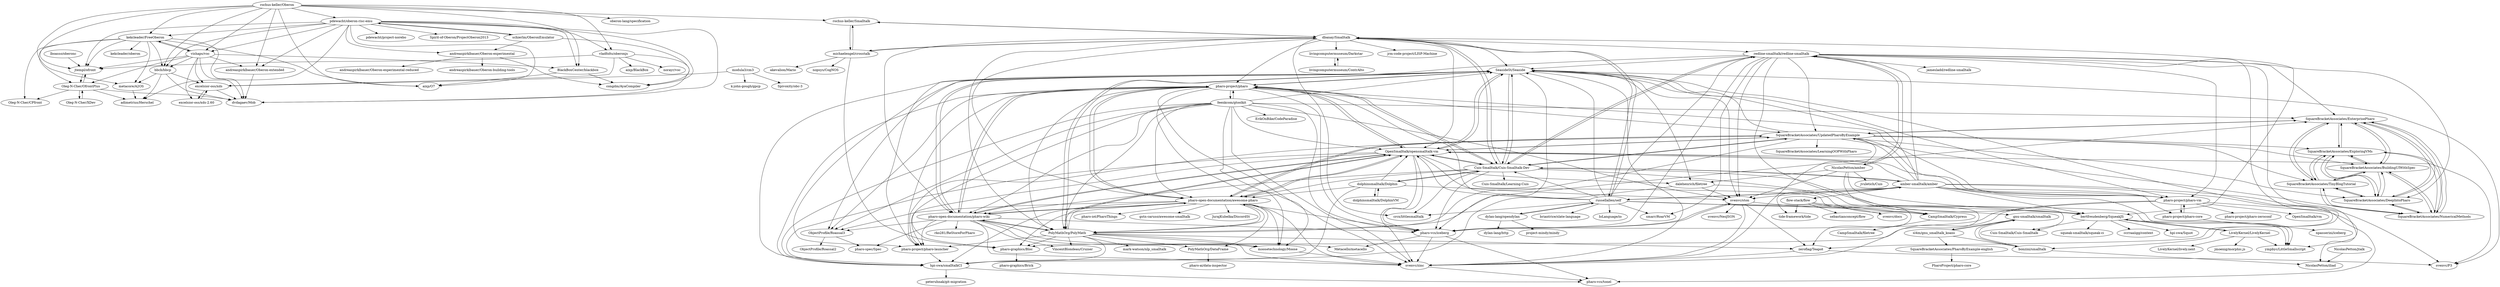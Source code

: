 digraph G {
"rochus-keller/Oberon" -> "andreaspirklbauer/Oberon-extended"
"rochus-keller/Oberon" -> "kekcleader/FreeOberon"
"rochus-keller/Oberon" -> "oberon-lang/specification"
"rochus-keller/Oberon" -> "pdewacht/oberon-risc-emu"
"rochus-keller/Oberon" -> "bbcb/bbcp"
"rochus-keller/Oberon" -> "aixp/O7"
"rochus-keller/Oberon" -> "vishaps/voc"
"rochus-keller/Oberon" -> "rochus-keller/Smalltalk"
"rochus-keller/Oberon" -> "vladfolts/oberonjs"
"rochus-keller/Oberon" -> "metacore/A2OS"
"rochus-keller/Oberon" -> "jtempl/ofront"
"rochus-keller/Oberon" -> "BlackBoxCenter/blackbox"
"NicolasPetton/amber" -> "redline-smalltalk/redline-smalltalk"
"NicolasPetton/amber" -> "dalehenrich/filetree"
"NicolasPetton/amber" -> "CampSmalltalk/Cypress"
"NicolasPetton/amber" -> "bertfreudenberg/SqueakJS"
"NicolasPetton/amber" -> "jvuletich/Cuis"
"NicolasPetton/amber" -> "svenvc/ston"
"feenkcom/gtoolkit" -> "pharo-project/pharo"
"feenkcom/gtoolkit" -> "OpenSmalltalk/opensmalltalk-vm"
"feenkcom/gtoolkit" -> "SeasideSt/Seaside"
"feenkcom/gtoolkit" -> "moosetechnology/Moose"
"feenkcom/gtoolkit" -> "pharo-open-documentation/awesome-pharo"
"feenkcom/gtoolkit" -> "ObjectProfile/Roassal3"
"feenkcom/gtoolkit" -> "pharo-open-documentation/pharo-wiki"
"feenkcom/gtoolkit" -> "hpi-swa/smalltalkCI"
"feenkcom/gtoolkit" -> "pharo-graphics/Bloc"
"feenkcom/gtoolkit" -> "ErikOnBike/CodeParadise"
"feenkcom/gtoolkit" -> "svenvc/ston"
"feenkcom/gtoolkit" -> "PolyMathOrg/PolyMath"
"feenkcom/gtoolkit" -> "svenvc/zinc"
"feenkcom/gtoolkit" -> "pharo-vcs/iceberg"
"feenkcom/gtoolkit" -> "SquareBracketAssociates/EnterprisePharo"
"lboasso/oberonc" -> "jtempl/ofront"
"pdewacht/oberon-risc-emu" -> "schierlm/OberonEmulator"
"pdewacht/oberon-risc-emu" -> "pdewacht/project-norebo"
"pdewacht/oberon-risc-emu" -> "andreaspirklbauer/Oberon-extended"
"pdewacht/oberon-risc-emu" -> "andreaspirklbauer/Oberon-experimental"
"pdewacht/oberon-risc-emu" -> "vladfolts/oberonjs"
"pdewacht/oberon-risc-emu" -> "vishaps/voc"
"pdewacht/oberon-risc-emu" -> "Spirit-of-Oberon/ProjectOberon2013"
"pdewacht/oberon-risc-emu" -> "bbcb/bbcp"
"pdewacht/oberon-risc-emu" -> "kekcleader/FreeOberon"
"pdewacht/oberon-risc-emu" -> "BlackBoxCenter/blackbox"
"pdewacht/oberon-risc-emu" -> "jtempl/ofront"
"pdewacht/oberon-risc-emu" -> "congdm/AyaCompiler"
"pdewacht/oberon-risc-emu" -> "dvdagaev/Mob"
"pdewacht/oberon-risc-emu" -> "aixp/O7"
"pdewacht/oberon-risc-emu" -> "adimetrius/Herschel"
"vladfolts/oberonjs" -> "norayr/voc"
"vladfolts/oberonjs" -> "dvdagaev/Mob"
"vladfolts/oberonjs" -> "excelsior-oss/xds"
"vladfolts/oberonjs" -> "jtempl/ofront"
"vladfolts/oberonjs" -> "aixp/BlackBox"
"Cuis-Smalltalk/Cuis-Smalltalk-Dev" -> "OpenSmalltalk/opensmalltalk-vm"
"Cuis-Smalltalk/Cuis-Smalltalk-Dev" -> "SeasideSt/Seaside"
"Cuis-Smalltalk/Cuis-Smalltalk-Dev" -> "pharo-project/pharo"
"Cuis-Smalltalk/Cuis-Smalltalk-Dev" -> "dolphinsmalltalk/Dolphin"
"Cuis-Smalltalk/Cuis-Smalltalk-Dev" -> "pharo-open-documentation/awesome-pharo"
"Cuis-Smalltalk/Cuis-Smalltalk-Dev" -> "Cuis-Smalltalk/Cuis-Smalltalk"
"Cuis-Smalltalk/Cuis-Smalltalk-Dev" -> "SquareBracketAssociates/UpdatedPharoByExample"
"Cuis-Smalltalk/Cuis-Smalltalk-Dev" -> "dbanay/Smalltalk"
"Cuis-Smalltalk/Cuis-Smalltalk-Dev" -> "redline-smalltalk/redline-smalltalk"
"Cuis-Smalltalk/Cuis-Smalltalk-Dev" -> "Cuis-Smalltalk/Learning-Cuis"
"Cuis-Smalltalk/Cuis-Smalltalk-Dev" -> "bertfreudenberg/SqueakJS"
"Cuis-Smalltalk/Cuis-Smalltalk-Dev" -> "pharo-open-documentation/pharo-wiki"
"Cuis-Smalltalk/Cuis-Smalltalk-Dev" -> "crcx/littlesmalltalk"
"Cuis-Smalltalk/Cuis-Smalltalk-Dev" -> "pharo-vcs/iceberg"
"Cuis-Smalltalk/Cuis-Smalltalk-Dev" -> "amber-smalltalk/amber"
"SeasideSt/Seaside" -> "pharo-project/pharo"
"SeasideSt/Seaside" -> "OpenSmalltalk/opensmalltalk-vm"
"SeasideSt/Seaside" -> "zeroflag/Teapot"
"SeasideSt/Seaside" -> "svenvc/zinc"
"SeasideSt/Seaside" -> "Cuis-Smalltalk/Cuis-Smalltalk-Dev"
"SeasideSt/Seaside" -> "pharo-vcs/iceberg"
"SeasideSt/Seaside" -> "ObjectProfile/Roassal3"
"SeasideSt/Seaside" -> "PolyMathOrg/PolyMath"
"SeasideSt/Seaside" -> "svenvc/ston"
"SeasideSt/Seaside" -> "hpi-swa/smalltalkCI"
"SeasideSt/Seaside" -> "pharo-open-documentation/pharo-wiki"
"SeasideSt/Seaside" -> "pharo-project/pharo-launcher"
"SeasideSt/Seaside" -> "dalehenrich/filetree"
"SeasideSt/Seaside" -> "svenvc/P3"
"SeasideSt/Seaside" -> "pharo-project/pharo-vm"
"SquareBracketAssociates/UpdatedPharoByExample" -> "SquareBracketAssociates/EnterprisePharo"
"SquareBracketAssociates/UpdatedPharoByExample" -> "SquareBracketAssociates/ExploringVMs"
"SquareBracketAssociates/UpdatedPharoByExample" -> "SquareBracketAssociates/NumericalMethods"
"SquareBracketAssociates/UpdatedPharoByExample" -> "SquareBracketAssociates/DeepIntoPharo"
"SquareBracketAssociates/UpdatedPharoByExample" -> "SquareBracketAssociates/TinyBlogTutorial"
"SquareBracketAssociates/UpdatedPharoByExample" -> "SquareBracketAssociates/BuildingUIWithSpec"
"SquareBracketAssociates/UpdatedPharoByExample" -> "pharo-project/pharo-launcher"
"SquareBracketAssociates/UpdatedPharoByExample" -> "pharo-open-documentation/awesome-pharo"
"SquareBracketAssociates/UpdatedPharoByExample" -> "pharo-project/pharo-vm"
"SquareBracketAssociates/UpdatedPharoByExample" -> "PolyMathOrg/PolyMath"
"SquareBracketAssociates/UpdatedPharoByExample" -> "OpenSmalltalk/opensmalltalk-vm"
"SquareBracketAssociates/UpdatedPharoByExample" -> "SquareBracketAssociates/LearningOOPWithPharo"
"SquareBracketAssociates/UpdatedPharoByExample" -> "SeasideSt/Seaside"
"SquareBracketAssociates/UpdatedPharoByExample" -> "Cuis-Smalltalk/Cuis-Smalltalk-Dev"
"SquareBracketAssociates/UpdatedPharoByExample" -> "svenvc/zinc"
"amber-smalltalk/amber" -> "SeasideSt/Seaside"
"amber-smalltalk/amber" -> "Cuis-Smalltalk/Cuis-Smalltalk-Dev"
"amber-smalltalk/amber" -> "flow-stack/flow"
"amber-smalltalk/amber" -> "bertfreudenberg/SqueakJS"
"amber-smalltalk/amber" -> "redline-smalltalk/redline-smalltalk"
"amber-smalltalk/amber" -> "svenvc/ston"
"amber-smalltalk/amber" -> "svenvc/P3"
"amber-smalltalk/amber" -> "pharo-project/pharo-vm"
"amber-smalltalk/amber" -> "russellallen/self"
"amber-smalltalk/amber" -> "SquareBracketAssociates/UpdatedPharoByExample"
"amber-smalltalk/amber" -> "pharo-project/pharo-core"
"amber-smalltalk/amber" -> "tide-framework/tide"
"amber-smalltalk/amber" -> "NicolasPetton/iliad"
"amber-smalltalk/amber" -> "ympbyc/LittleSmallscript"
"amber-smalltalk/amber" -> "OpenSmalltalk/opensmalltalk-vm"
"bertfreudenberg/SqueakJS" -> "LivelyKernel/LivelyKernel"
"bertfreudenberg/SqueakJS" -> "Cuis-Smalltalk/Cuis-Smalltalk"
"bertfreudenberg/SqueakJS" -> "hpi-swa/Squot"
"bertfreudenberg/SqueakJS" -> "squeak-smalltalk/squeak-ci"
"bertfreudenberg/SqueakJS" -> "ympbyc/LittleSmallscript"
"bertfreudenberg/SqueakJS" -> "ccrraaiigg/context"
"gnu-smalltalk/smalltalk" -> "bonzini/smalltalk"
"gnu-smalltalk/smalltalk" -> "sl4m/gnu_smalltalk_koans"
"pharo-project/pharo" -> "SeasideSt/Seaside"
"pharo-project/pharo" -> "OpenSmalltalk/opensmalltalk-vm"
"pharo-project/pharo" -> "pharo-open-documentation/pharo-wiki"
"pharo-project/pharo" -> "feenkcom/gtoolkit"
"pharo-project/pharo" -> "pharo-open-documentation/awesome-pharo"
"pharo-project/pharo" -> "pharo-vcs/iceberg"
"pharo-project/pharo" -> "pharo-project/pharo-launcher"
"pharo-project/pharo" -> "Cuis-Smalltalk/Cuis-Smalltalk-Dev"
"pharo-project/pharo" -> "pharo-project/pharo-vm"
"pharo-project/pharo" -> "ObjectProfile/Roassal3"
"pharo-project/pharo" -> "moosetechnology/Moose"
"pharo-project/pharo" -> "PolyMathOrg/PolyMath"
"pharo-project/pharo" -> "hpi-swa/smalltalkCI"
"pharo-project/pharo" -> "svenvc/zinc"
"pharo-project/pharo" -> "SquareBracketAssociates/UpdatedPharoByExample"
"redline-smalltalk/redline-smalltalk" -> "smarr/RoarVM"
"redline-smalltalk/redline-smalltalk" -> "NicolasPetton/amber"
"redline-smalltalk/redline-smalltalk" -> "Cuis-Smalltalk/Cuis-Smalltalk-Dev"
"redline-smalltalk/redline-smalltalk" -> "jamesladd/redline-smalltalk"
"redline-smalltalk/redline-smalltalk" -> "svenvc/ston"
"redline-smalltalk/redline-smalltalk" -> "SeasideSt/Seaside"
"redline-smalltalk/redline-smalltalk" -> "pharo-project/pharo-launcher"
"redline-smalltalk/redline-smalltalk" -> "pharo-vcs/iceberg"
"redline-smalltalk/redline-smalltalk" -> "bonzini/smalltalk"
"redline-smalltalk/redline-smalltalk" -> "SquareBracketAssociates/DeepIntoPharo"
"redline-smalltalk/redline-smalltalk" -> "SquareBracketAssociates/UpdatedPharoByExample"
"redline-smalltalk/redline-smalltalk" -> "svenvc/zinc"
"redline-smalltalk/redline-smalltalk" -> "ympbyc/LittleSmallscript"
"redline-smalltalk/redline-smalltalk" -> "pharo-project/pharo-vm"
"redline-smalltalk/redline-smalltalk" -> "SquareBracketAssociates/EnterprisePharo"
"sl4m/gnu_smalltalk_koans" -> "bonzini/smalltalk"
"sl4m/gnu_smalltalk_koans" -> "gnu-smalltalk/smalltalk"
"sl4m/gnu_smalltalk_koans" -> "SquareBracketAssociates/PharoByExample-english"
"svenvc/ston" -> "svenvc/zinc"
"svenvc/ston" -> "pharo-vcs/iceberg"
"svenvc/ston" -> "svenvc/NeoJSON"
"svenvc/ston" -> "zeroflag/Teapot"
"svenvc/ston" -> "CampSmalltalk/Cypress"
"OpenSmalltalk/opensmalltalk-vm" -> "Cuis-Smalltalk/Cuis-Smalltalk-Dev"
"OpenSmalltalk/opensmalltalk-vm" -> "pharo-project/pharo"
"OpenSmalltalk/opensmalltalk-vm" -> "pharo-open-documentation/awesome-pharo"
"OpenSmalltalk/opensmalltalk-vm" -> "SeasideSt/Seaside"
"OpenSmalltalk/opensmalltalk-vm" -> "pharo-project/pharo-launcher"
"OpenSmalltalk/opensmalltalk-vm" -> "PolyMathOrg/PolyMath"
"OpenSmalltalk/opensmalltalk-vm" -> "pharo-open-documentation/pharo-wiki"
"OpenSmalltalk/opensmalltalk-vm" -> "pharo-vcs/iceberg"
"OpenSmalltalk/opensmalltalk-vm" -> "pharo-project/pharo-vm"
"OpenSmalltalk/opensmalltalk-vm" -> "svenvc/zinc"
"OpenSmalltalk/opensmalltalk-vm" -> "SquareBracketAssociates/UpdatedPharoByExample"
"OpenSmalltalk/opensmalltalk-vm" -> "hpi-swa/smalltalkCI"
"OpenSmalltalk/opensmalltalk-vm" -> "svenvc/ston"
"OpenSmalltalk/opensmalltalk-vm" -> "dalehenrich/filetree"
"OpenSmalltalk/opensmalltalk-vm" -> "svenvc/P3"
"pharo-open-documentation/awesome-pharo" -> "pharo-open-documentation/pharo-wiki"
"pharo-open-documentation/awesome-pharo" -> "OpenSmalltalk/opensmalltalk-vm"
"pharo-open-documentation/awesome-pharo" -> "ObjectProfile/Roassal3"
"pharo-open-documentation/awesome-pharo" -> "PolyMathOrg/PolyMath"
"pharo-open-documentation/awesome-pharo" -> "pharo-vcs/iceberg"
"pharo-open-documentation/awesome-pharo" -> "pharo-project/pharo"
"pharo-open-documentation/awesome-pharo" -> "hpi-swa/smalltalkCI"
"pharo-open-documentation/awesome-pharo" -> "PolyMathOrg/DataFrame"
"pharo-open-documentation/awesome-pharo" -> "pharo-graphics/Bloc"
"pharo-open-documentation/awesome-pharo" -> "moosetechnology/Moose"
"pharo-open-documentation/awesome-pharo" -> "gstn-caruso/awesome-smalltalk"
"pharo-open-documentation/awesome-pharo" -> "JurajKubelka/DiscordSt"
"pharo-open-documentation/awesome-pharo" -> "svenvc/zinc"
"pharo-open-documentation/awesome-pharo" -> "SquareBracketAssociates/UpdatedPharoByExample"
"pharo-open-documentation/awesome-pharo" -> "pharo-iot/PharoThings"
"michaelengel/crosstalk" -> "dbanay/Smalltalk"
"michaelengel/crosstalk" -> "rochus-keller/Smalltalk"
"michaelengel/crosstalk" -> "akevalion/Mario"
"michaelengel/crosstalk" -> "pharo-graphics/Bloc"
"michaelengel/crosstalk" -> "nopsys/CogNOS"
"russellallen/self" -> "OpenSmalltalk/opensmalltalk-vm"
"russellallen/self" -> "dbanay/Smalltalk"
"russellallen/self" -> "Cuis-Smalltalk/Cuis-Smalltalk-Dev"
"russellallen/self" -> "crcx/littlesmalltalk"
"russellallen/self" -> "redline-smalltalk/redline-smalltalk"
"russellallen/self" -> "briantrice/slate-language"
"russellallen/self" -> "bertfreudenberg/SqueakJS"
"russellallen/self" -> "dylan-lang/opendylan"
"russellallen/self" -> "pharo-project/pharo"
"russellallen/self" -> "gnu-smalltalk/smalltalk"
"russellallen/self" -> "amber-smalltalk/amber"
"russellallen/self" -> "ympbyc/LittleSmallscript"
"russellallen/self" -> "smarr/RoarVM"
"russellallen/self" -> "SeasideSt/Seaside"
"russellallen/self" -> "IoLanguage/io" ["e"=1]
"ObjectProfile/Roassal3" -> "ObjectProfile/Roassal2"
"ObjectProfile/Roassal3" -> "pharo-spec/Spec"
"PolyMathOrg/PolyMath" -> "PolyMathOrg/DataFrame"
"PolyMathOrg/PolyMath" -> "svenvc/zinc"
"PolyMathOrg/PolyMath" -> "mark-watson/nlp_smalltalk"
"PolyMathOrg/PolyMath" -> "pharo-project/pharo-launcher"
"PolyMathOrg/PolyMath" -> "pharo-open-documentation/awesome-pharo"
"PolyMathOrg/PolyMath" -> "pharo-graphics/Bloc"
"PolyMathOrg/PolyMath" -> "zeroflag/Teapot"
"PolyMathOrg/PolyMath" -> "OpenSmalltalk/opensmalltalk-vm"
"PolyMathOrg/PolyMath" -> "SquareBracketAssociates/EnterprisePharo"
"PolyMathOrg/PolyMath" -> "VincentBlondeau/Cruiser"
"PolyMathOrg/PolyMath" -> "SeasideSt/Seaside"
"PolyMathOrg/PolyMath" -> "moosetechnology/Moose"
"PolyMathOrg/PolyMath" -> "hpi-swa/smalltalkCI"
"PolyMathOrg/PolyMath" -> "pharo-open-documentation/pharo-wiki"
"dalehenrich/filetree" -> "CampSmalltalk/Cypress"
"dalehenrich/filetree" -> "svenvc/ston"
"dalehenrich/filetree" -> "hpi-swa/smalltalkCI"
"dbanay/Smalltalk" -> "michaelengel/crosstalk"
"dbanay/Smalltalk" -> "rochus-keller/Smalltalk"
"dbanay/Smalltalk" -> "Cuis-Smalltalk/Cuis-Smalltalk-Dev"
"dbanay/Smalltalk" -> "OpenSmalltalk/opensmalltalk-vm"
"dbanay/Smalltalk" -> "crcx/littlesmalltalk"
"dbanay/Smalltalk" -> "pharo-project/pharo"
"dbanay/Smalltalk" -> "russellallen/self"
"dbanay/Smalltalk" -> "pharo-open-documentation/pharo-wiki"
"dbanay/Smalltalk" -> "redline-smalltalk/redline-smalltalk"
"dbanay/Smalltalk" -> "PolyMathOrg/PolyMath"
"dbanay/Smalltalk" -> "SeasideSt/Seaside"
"dbanay/Smalltalk" -> "pharo-open-documentation/awesome-pharo"
"dbanay/Smalltalk" -> "bertfreudenberg/SqueakJS"
"dbanay/Smalltalk" -> "jrm-code-project/LISP-Machine" ["e"=1]
"dbanay/Smalltalk" -> "livingcomputermuseum/Darkstar"
"bonzini/smalltalk" -> "gnu-smalltalk/smalltalk"
"bonzini/smalltalk" -> "NicolasPetton/iliad"
"andreaspirklbauer/Oberon-experimental" -> "andreaspirklbauer/Oberon-building-tools"
"andreaspirklbauer/Oberon-experimental" -> "andreaspirklbauer/Oberon-experimental-reduced"
"andreaspirklbauer/Oberon-experimental" -> "congdm/AyaCompiler"
"modula3/cm3" -> "excelsior-oss/xds"
"modula3/cm3" -> "Spivoxity/obc-3"
"modula3/cm3" -> "k-john-gough/gpcp"
"Oleg-N-Cher/OfrontPlus" -> "jtempl/ofront"
"Oleg-N-Cher/OfrontPlus" -> "dvdagaev/Mob"
"Oleg-N-Cher/OfrontPlus" -> "Oleg-N-Cher/XDev"
"Oleg-N-Cher/OfrontPlus" -> "Oleg-N-Cher/CPfront"
"Oleg-N-Cher/OfrontPlus" -> "adimetrius/Herschel"
"bbcb/bbcp" -> "adimetrius/Herschel"
"bbcb/bbcp" -> "dvdagaev/Mob"
"bbcb/bbcp" -> "excelsior-oss/xds"
"bbcb/bbcp" -> "metacore/A2OS"
"kekcleader/FreeOberon" -> "dvdagaev/Mob"
"kekcleader/FreeOberon" -> "Oleg-N-Cher/OfrontPlus"
"kekcleader/FreeOberon" -> "vishaps/voc"
"kekcleader/FreeOberon" -> "bbcb/bbcp"
"kekcleader/FreeOberon" -> "jtempl/ofront"
"kekcleader/FreeOberon" -> "kekcleader/oberon"
"kekcleader/FreeOberon" -> "aixp/O7"
"kekcleader/FreeOberon" -> "Oleg-N-Cher/CPfront"
"kekcleader/FreeOberon" -> "metacore/A2OS"
"vishaps/voc" -> "dvdagaev/Mob"
"vishaps/voc" -> "kekcleader/FreeOberon"
"vishaps/voc" -> "Oleg-N-Cher/OfrontPlus"
"vishaps/voc" -> "jtempl/ofront"
"vishaps/voc" -> "excelsior-oss/xds"
"vishaps/voc" -> "andreaspirklbauer/Oberon-extended"
"vishaps/voc" -> "bbcb/bbcp"
"vishaps/voc" -> "excelsior-oss/xds-2.60"
"vishaps/voc" -> "BlackBoxCenter/blackbox"
"excelsior-oss/xds" -> "excelsior-oss/xds-2.60"
"excelsior-oss/xds" -> "dvdagaev/Mob"
"PolyMathOrg/DataFrame" -> "pharo-ai/data-inspector"
"SquareBracketAssociates/BuildingUIWithSpec" -> "SquareBracketAssociates/TinyBlogTutorial"
"SquareBracketAssociates/BuildingUIWithSpec" -> "SquareBracketAssociates/DeepIntoPharo"
"SquareBracketAssociates/BuildingUIWithSpec" -> "SquareBracketAssociates/ExploringVMs"
"SquareBracketAssociates/BuildingUIWithSpec" -> "SquareBracketAssociates/NumericalMethods"
"SquareBracketAssociates/BuildingUIWithSpec" -> "SquareBracketAssociates/EnterprisePharo"
"SquareBracketAssociates/DeepIntoPharo" -> "SquareBracketAssociates/TinyBlogTutorial"
"SquareBracketAssociates/DeepIntoPharo" -> "SquareBracketAssociates/ExploringVMs"
"SquareBracketAssociates/DeepIntoPharo" -> "SquareBracketAssociates/BuildingUIWithSpec"
"SquareBracketAssociates/DeepIntoPharo" -> "SquareBracketAssociates/NumericalMethods"
"SquareBracketAssociates/DeepIntoPharo" -> "SquareBracketAssociates/EnterprisePharo"
"SquareBracketAssociates/EnterprisePharo" -> "SquareBracketAssociates/DeepIntoPharo"
"SquareBracketAssociates/EnterprisePharo" -> "SquareBracketAssociates/TinyBlogTutorial"
"SquareBracketAssociates/EnterprisePharo" -> "SquareBracketAssociates/ExploringVMs"
"SquareBracketAssociates/EnterprisePharo" -> "SquareBracketAssociates/NumericalMethods"
"SquareBracketAssociates/EnterprisePharo" -> "SquareBracketAssociates/BuildingUIWithSpec"
"SquareBracketAssociates/EnterprisePharo" -> "SquareBracketAssociates/UpdatedPharoByExample"
"SquareBracketAssociates/ExploringVMs" -> "SquareBracketAssociates/TinyBlogTutorial"
"SquareBracketAssociates/ExploringVMs" -> "SquareBracketAssociates/DeepIntoPharo"
"SquareBracketAssociates/ExploringVMs" -> "SquareBracketAssociates/NumericalMethods"
"SquareBracketAssociates/ExploringVMs" -> "SquareBracketAssociates/BuildingUIWithSpec"
"SquareBracketAssociates/ExploringVMs" -> "SquareBracketAssociates/EnterprisePharo"
"SquareBracketAssociates/NumericalMethods" -> "SquareBracketAssociates/TinyBlogTutorial"
"SquareBracketAssociates/NumericalMethods" -> "SquareBracketAssociates/DeepIntoPharo"
"SquareBracketAssociates/NumericalMethods" -> "SquareBracketAssociates/ExploringVMs"
"SquareBracketAssociates/NumericalMethods" -> "SquareBracketAssociates/BuildingUIWithSpec"
"SquareBracketAssociates/NumericalMethods" -> "SquareBracketAssociates/EnterprisePharo"
"SquareBracketAssociates/TinyBlogTutorial" -> "SquareBracketAssociates/DeepIntoPharo"
"SquareBracketAssociates/TinyBlogTutorial" -> "SquareBracketAssociates/ExploringVMs"
"SquareBracketAssociates/TinyBlogTutorial" -> "SquareBracketAssociates/NumericalMethods"
"SquareBracketAssociates/TinyBlogTutorial" -> "SquareBracketAssociates/BuildingUIWithSpec"
"SquareBracketAssociates/TinyBlogTutorial" -> "SquareBracketAssociates/EnterprisePharo"
"rochus-keller/Smalltalk" -> "dbanay/Smalltalk"
"rochus-keller/Smalltalk" -> "michaelengel/crosstalk"
"LivelyKernel/LivelyKernel" -> "bertfreudenberg/SqueakJS"
"LivelyKernel/LivelyKernel" -> "LivelyKernel/lively.next"
"LivelyKernel/LivelyKernel" -> "jmoenig/morphic.js" ["e"=1]
"LivelyKernel/LivelyKernel" -> "ympbyc/LittleSmallscript"
"livingcomputermuseum/Darkstar" -> "livingcomputermuseum/ContrAlto"
"flow-stack/flow" -> "tide-framework/tide"
"flow-stack/flow" -> "sebastianconcept/flow"
"flow-stack/flow" -> "svenvc/docs"
"flow-stack/flow" -> "CampSmalltalk/Cypress"
"zeroflag/Teapot" -> "svenvc/zinc"
"zeroflag/Teapot" -> "svenvc/P3"
"livingcomputermuseum/ContrAlto" -> "livingcomputermuseum/Darkstar"
"excelsior-oss/xds-2.60" -> "excelsior-oss/xds"
"metacore/A2OS" -> "adimetrius/Herschel"
"pharo-open-documentation/pharo-wiki" -> "pharo-open-documentation/awesome-pharo"
"pharo-open-documentation/pharo-wiki" -> "ObjectProfile/Roassal3"
"pharo-open-documentation/pharo-wiki" -> "pharo-project/pharo"
"pharo-open-documentation/pharo-wiki" -> "pharo-vcs/iceberg"
"pharo-open-documentation/pharo-wiki" -> "pharo-project/pharo-launcher"
"pharo-open-documentation/pharo-wiki" -> "svenvc/zinc"
"pharo-open-documentation/pharo-wiki" -> "Metacello/metacello"
"pharo-open-documentation/pharo-wiki" -> "pharo-spec/Spec"
"pharo-open-documentation/pharo-wiki" -> "VincentBlondeau/Cruiser"
"pharo-open-documentation/pharo-wiki" -> "rko281/ReStoreForPharo"
"pharo-open-documentation/pharo-wiki" -> "OpenSmalltalk/opensmalltalk-vm"
"pharo-open-documentation/pharo-wiki" -> "moosetechnology/Moose"
"pharo-open-documentation/pharo-wiki" -> "PolyMathOrg/PolyMath"
"pharo-open-documentation/pharo-wiki" -> "SeasideSt/Seaside"
"dolphinsmalltalk/DolphinVM" -> "dolphinsmalltalk/Dolphin"
"svenvc/zinc" -> "pharo-vcs/tonel"
"dylan-lang/opendylan" -> "dylan-lang/http"
"dylan-lang/opendylan" -> "project-mindy/mindy"
"dylan-lang/opendylan" -> "russellallen/self"
"pharo-vcs/iceberg" -> "Metacello/metacello"
"pharo-vcs/iceberg" -> "svenvc/zinc"
"pharo-vcs/iceberg" -> "pharo-vcs/tonel"
"pharo-vcs/iceberg" -> "svenvc/ston"
"BlackBoxCenter/blackbox" -> "aixp/O7"
"BlackBoxCenter/blackbox" -> "congdm/AyaCompiler"
"NicolasPetton/jtalk" -> "NicolasPetton/iliad"
"CampSmalltalk/Cypress" -> "CampSmalltalk/filetree"
"SquareBracketAssociates/PharoByExample-english" -> "PharoProject/pharo-core"
"moosetechnology/Moose" -> "svenvc/zinc"
"pharo-project/pharo-vm" -> "pharo-project/pharo-core"
"pharo-project/pharo-vm" -> "pharo-vcs/tonel"
"pharo-project/pharo-vm" -> "pharo-graphics/Bloc"
"pharo-project/pharo-vm" -> "pharo-vcs/iceberg"
"pharo-project/pharo-vm" -> "pharo-project/pharo-zeroconf"
"pharo-project/pharo-vm" -> "OpenSmalltalk/vm"
"jtempl/ofront" -> "Oleg-N-Cher/OfrontPlus"
"Oleg-N-Cher/XDev" -> "Oleg-N-Cher/OfrontPlus"
"andreaspirklbauer/Oberon-extended" -> "dvdagaev/Mob"
"dolphinsmalltalk/Dolphin" -> "dolphinsmalltalk/DolphinVM"
"dolphinsmalltalk/Dolphin" -> "Cuis-Smalltalk/Cuis-Smalltalk-Dev"
"dolphinsmalltalk/Dolphin" -> "zeroflag/Teapot"
"dolphinsmalltalk/Dolphin" -> "hpi-swa/smalltalkCI"
"dolphinsmalltalk/Dolphin" -> "pharo-open-documentation/awesome-pharo"
"dolphinsmalltalk/Dolphin" -> "OpenSmalltalk/opensmalltalk-vm"
"hpi-swa/smalltalkCI" -> "peteruhnak/git-migration"
"hpi-swa/smalltalkCI" -> "pharo-vcs/tonel"
"pharo-project/pharo-core" -> "pharo-project/pharo-vm"
"pharo-project/pharo-core" -> "npasserini/iceberg"
"pharo-project/pharo-launcher" -> "hpi-swa/smalltalkCI"
"pharo-graphics/Bloc" -> "pharo-graphics/Brick"
"schierlm/OberonEmulator" -> "pdewacht/oberon-risc-emu"
"schierlm/OberonEmulator" -> "andreaspirklbauer/Oberon-experimental"
"schierlm/OberonEmulator" -> "congdm/AyaCompiler"
"rochus-keller/Oberon" ["l"="-11.01,23.035"]
"andreaspirklbauer/Oberon-extended" ["l"="-11.04,23.016"]
"kekcleader/FreeOberon" ["l"="-11.01,23.01"]
"oberon-lang/specification" ["l"="-11.005,23.063"]
"pdewacht/oberon-risc-emu" ["l"="-11.018,22.982"]
"bbcb/bbcp" ["l"="-11.03,23.01"]
"aixp/O7" ["l"="-10.994,23.013"]
"vishaps/voc" ["l"="-11.026,22.998"]
"rochus-keller/Smalltalk" ["l"="-10.953,23.166"]
"vladfolts/oberonjs" ["l"="-11.058,23.009"]
"metacore/A2OS" ["l"="-11.03,23.032"]
"jtempl/ofront" ["l"="-11.04,23.002"]
"BlackBoxCenter/blackbox" ["l"="-10.996,22.995"]
"NicolasPetton/amber" ["l"="-10.842,23.277"]
"redline-smalltalk/redline-smalltalk" ["l"="-10.882,23.262"]
"dalehenrich/filetree" ["l"="-10.87,23.305"]
"CampSmalltalk/Cypress" ["l"="-10.84,23.307"]
"bertfreudenberg/SqueakJS" ["l"="-10.851,23.223"]
"jvuletich/Cuis" ["l"="-10.811,23.278"]
"svenvc/ston" ["l"="-10.886,23.3"]
"feenkcom/gtoolkit" ["l"="-10.959,23.307"]
"pharo-project/pharo" ["l"="-10.937,23.278"]
"OpenSmalltalk/opensmalltalk-vm" ["l"="-10.918,23.286"]
"SeasideSt/Seaside" ["l"="-10.905,23.289"]
"moosetechnology/Moose" ["l"="-10.974,23.291"]
"pharo-open-documentation/awesome-pharo" ["l"="-10.958,23.28"]
"ObjectProfile/Roassal3" ["l"="-10.95,23.325"]
"pharo-open-documentation/pharo-wiki" ["l"="-10.941,23.302"]
"hpi-swa/smalltalkCI" ["l"="-10.93,23.31"]
"pharo-graphics/Bloc" ["l"="-10.971,23.265"]
"ErikOnBike/CodeParadise" ["l"="-11.002,23.34"]
"PolyMathOrg/PolyMath" ["l"="-10.949,23.289"]
"svenvc/zinc" ["l"="-10.929,23.296"]
"pharo-vcs/iceberg" ["l"="-10.918,23.304"]
"SquareBracketAssociates/EnterprisePharo" ["l"="-10.947,23.25"]
"lboasso/oberonc" ["l"="-11.085,22.986"]
"schierlm/OberonEmulator" ["l"="-11.008,22.956"]
"pdewacht/project-norebo" ["l"="-11.036,22.958"]
"andreaspirklbauer/Oberon-experimental" ["l"="-10.989,22.949"]
"Spirit-of-Oberon/ProjectOberon2013" ["l"="-11.028,22.938"]
"congdm/AyaCompiler" ["l"="-10.994,22.97"]
"dvdagaev/Mob" ["l"="-11.04,22.992"]
"adimetrius/Herschel" ["l"="-11.02,23.014"]
"norayr/voc" ["l"="-11.088,23.03"]
"excelsior-oss/xds" ["l"="-11.057,22.979"]
"aixp/BlackBox" ["l"="-11.088,23.01"]
"Cuis-Smalltalk/Cuis-Smalltalk-Dev" ["l"="-10.901,23.267"]
"dolphinsmalltalk/Dolphin" ["l"="-10.917,23.325"]
"Cuis-Smalltalk/Cuis-Smalltalk" ["l"="-10.88,23.224"]
"SquareBracketAssociates/UpdatedPharoByExample" ["l"="-10.931,23.259"]
"dbanay/Smalltalk" ["l"="-10.913,23.24"]
"Cuis-Smalltalk/Learning-Cuis" ["l"="-10.859,23.294"]
"crcx/littlesmalltalk" ["l"="-10.898,23.218"]
"amber-smalltalk/amber" ["l"="-10.864,23.278"]
"zeroflag/Teapot" ["l"="-10.902,23.323"]
"pharo-project/pharo-launcher" ["l"="-10.919,23.27"]
"svenvc/P3" ["l"="-10.883,23.314"]
"pharo-project/pharo-vm" ["l"="-10.901,23.307"]
"SquareBracketAssociates/ExploringVMs" ["l"="-10.961,23.238"]
"SquareBracketAssociates/NumericalMethods" ["l"="-10.957,23.227"]
"SquareBracketAssociates/DeepIntoPharo" ["l"="-10.937,23.237"]
"SquareBracketAssociates/TinyBlogTutorial" ["l"="-10.949,23.237"]
"SquareBracketAssociates/BuildingUIWithSpec" ["l"="-10.945,23.227"]
"SquareBracketAssociates/LearningOOPWithPharo" ["l"="-10.985,23.234"]
"flow-stack/flow" ["l"="-10.807,23.31"]
"russellallen/self" ["l"="-10.871,23.24"]
"pharo-project/pharo-core" ["l"="-10.867,23.329"]
"tide-framework/tide" ["l"="-10.822,23.296"]
"NicolasPetton/iliad" ["l"="-10.792,23.28"]
"ympbyc/LittleSmallscript" ["l"="-10.844,23.24"]
"LivelyKernel/LivelyKernel" ["l"="-10.812,23.202"]
"hpi-swa/Squot" ["l"="-10.828,23.182"]
"squeak-smalltalk/squeak-ci" ["l"="-10.836,23.205"]
"ccrraaiigg/context" ["l"="-10.843,23.192"]
"gnu-smalltalk/smalltalk" ["l"="-10.785,23.235"]
"bonzini/smalltalk" ["l"="-10.795,23.254"]
"sl4m/gnu_smalltalk_koans" ["l"="-10.753,23.237"]
"smarr/RoarVM" ["l"="-10.832,23.253"]
"jamesladd/redline-smalltalk" ["l"="-10.875,23.21"]
"SquareBracketAssociates/PharoByExample-english" ["l"="-10.716,23.229"]
"svenvc/NeoJSON" ["l"="-10.867,23.347"]
"PolyMathOrg/DataFrame" ["l"="-10.998,23.293"]
"gstn-caruso/awesome-smalltalk" ["l"="-11.009,23.28"]
"JurajKubelka/DiscordSt" ["l"="-10.996,23.267"]
"pharo-iot/PharoThings" ["l"="-11.012,23.249"]
"michaelengel/crosstalk" ["l"="-10.957,23.198"]
"akevalion/Mario" ["l"="-10.994,23.181"]
"nopsys/CogNOS" ["l"="-10.975,23.178"]
"briantrice/slate-language" ["l"="-10.818,23.226"]
"dylan-lang/opendylan" ["l"="-10.867,23.178"]
"IoLanguage/io" ["l"="-12.08,23.564"]
"ObjectProfile/Roassal2" ["l"="-10.973,23.359"]
"pharo-spec/Spec" ["l"="-10.951,23.352"]
"mark-watson/nlp_smalltalk" ["l"="-11.005,23.313"]
"VincentBlondeau/Cruiser" ["l"="-10.979,23.315"]
"jrm-code-project/LISP-Machine" ["l"="-8.307,13.583"]
"livingcomputermuseum/Darkstar" ["l"="-10.836,23.331"]
"andreaspirklbauer/Oberon-building-tools" ["l"="-10.967,22.931"]
"andreaspirklbauer/Oberon-experimental-reduced" ["l"="-10.985,22.928"]
"modula3/cm3" ["l"="-11.093,22.944"]
"Spivoxity/obc-3" ["l"="-11.099,22.919"]
"k-john-gough/gpcp" ["l"="-11.12,22.933"]
"Oleg-N-Cher/OfrontPlus" ["l"="-11.009,22.994"]
"Oleg-N-Cher/XDev" ["l"="-10.982,22.984"]
"Oleg-N-Cher/CPfront" ["l"="-10.983,23.003"]
"kekcleader/oberon" ["l"="-10.978,23.02"]
"excelsior-oss/xds-2.60" ["l"="-11.06,22.992"]
"pharo-ai/data-inspector" ["l"="-11.03,23.299"]
"LivelyKernel/lively.next" ["l"="-10.785,23.18"]
"jmoenig/morphic.js" ["l"="-34.579,41.194"]
"livingcomputermuseum/ContrAlto" ["l"="-10.812,23.359"]
"sebastianconcept/flow" ["l"="-10.785,23.33"]
"svenvc/docs" ["l"="-10.776,23.316"]
"Metacello/metacello" ["l"="-10.934,23.342"]
"rko281/ReStoreForPharo" ["l"="-10.977,23.334"]
"dolphinsmalltalk/DolphinVM" ["l"="-10.917,23.361"]
"pharo-vcs/tonel" ["l"="-10.93,23.326"]
"dylan-lang/http" ["l"="-10.852,23.15"]
"project-mindy/mindy" ["l"="-10.871,23.15"]
"NicolasPetton/jtalk" ["l"="-10.749,23.291"]
"CampSmalltalk/filetree" ["l"="-10.819,23.321"]
"PharoProject/pharo-core" ["l"="-10.695,23.226"]
"pharo-project/pharo-zeroconf" ["l"="-10.888,23.34"]
"OpenSmalltalk/vm" ["l"="-10.897,23.351"]
"peteruhnak/git-migration" ["l"="-10.962,23.342"]
"npasserini/iceberg" ["l"="-10.854,23.367"]
"pharo-graphics/Brick" ["l"="-11.018,23.265"]
}